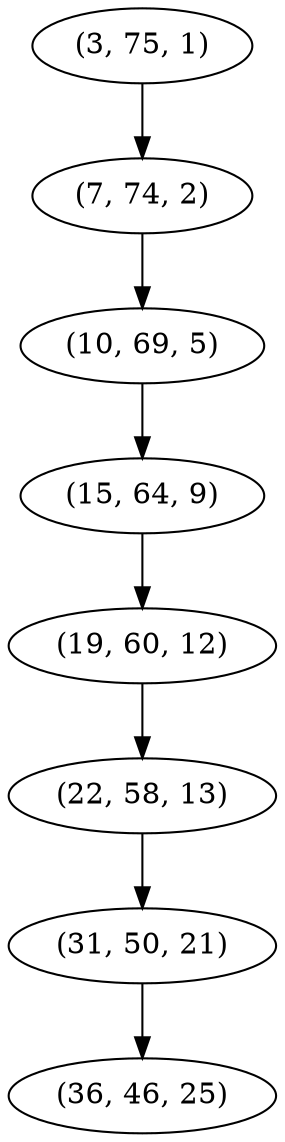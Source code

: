digraph tree {
    "(3, 75, 1)";
    "(7, 74, 2)";
    "(10, 69, 5)";
    "(15, 64, 9)";
    "(19, 60, 12)";
    "(22, 58, 13)";
    "(31, 50, 21)";
    "(36, 46, 25)";
    "(3, 75, 1)" -> "(7, 74, 2)";
    "(7, 74, 2)" -> "(10, 69, 5)";
    "(10, 69, 5)" -> "(15, 64, 9)";
    "(15, 64, 9)" -> "(19, 60, 12)";
    "(19, 60, 12)" -> "(22, 58, 13)";
    "(22, 58, 13)" -> "(31, 50, 21)";
    "(31, 50, 21)" -> "(36, 46, 25)";
}
